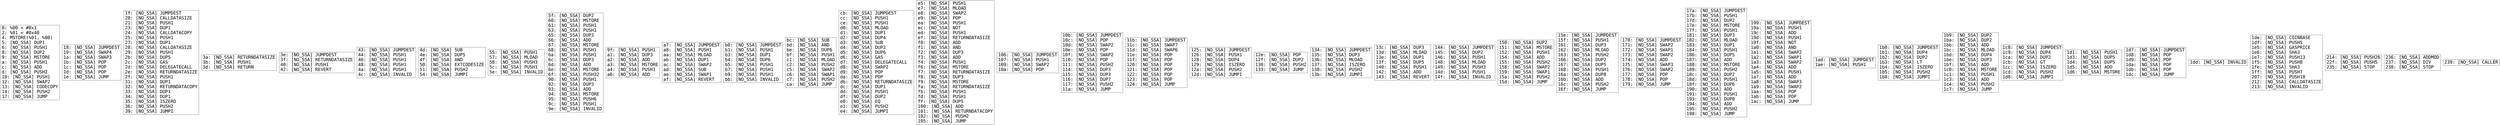 digraph "graph.cfg.gv" {
	subgraph global {
		node [fontname=Courier fontsize=30.0 rank=same shape=box]
		block_0 [label="0: %00 = #0x1\l2: %01 = #0x40\l4: MSTORE(%01, %00)\l5: [NO_SSA] DUP1\l6: [NO_SSA] PUSH1\l8: [NO_SSA] DUP2\l9: [NO_SSA] MSTORE\la: [NO_SSA] PUSH1\lc: [NO_SSA] ADD\ld: [NO_SSA] PUSH2\l10: [NO_SSA] PUSH1\l12: [NO_SSA] SWAP2\l13: [NO_SSA] CODECOPY\l14: [NO_SSA] PUSH2\l17: [NO_SSA] JUMP\l"]
		block_18 [label="18: [NO_SSA] JUMPDEST\l19: [NO_SSA] SWAP4\l1a: [NO_SSA] SWAP3\l1b: [NO_SSA] POP\l1c: [NO_SSA] POP\l1d: [NO_SSA] POP\l1e: [NO_SSA] JUMP\l"]
		block_1f [label="1f: [NO_SSA] JUMPDEST\l20: [NO_SSA] CALLDATASIZE\l21: [NO_SSA] PUSH1\l23: [NO_SSA] DUP1\l24: [NO_SSA] CALLDATACOPY\l25: [NO_SSA] PUSH1\l27: [NO_SSA] DUP1\l28: [NO_SSA] CALLDATASIZE\l29: [NO_SSA] PUSH1\l2b: [NO_SSA] DUP5\l2c: [NO_SSA] GAS\l2d: [NO_SSA] DELEGATECALL\l2e: [NO_SSA] RETURNDATASIZE\l2f: [NO_SSA] PUSH1\l31: [NO_SSA] DUP1\l32: [NO_SSA] RETURNDATACOPY\l33: [NO_SSA] DUP1\l34: [NO_SSA] DUP1\l35: [NO_SSA] ISZERO\l36: [NO_SSA] PUSH2\l39: [NO_SSA] JUMPI\l"]
		block_3a [label="3a: [NO_SSA] RETURNDATASIZE\l3b: [NO_SSA] PUSH1\l3d: [NO_SSA] RETURN\l"]
		block_3e [label="3e: [NO_SSA] JUMPDEST\l3f: [NO_SSA] RETURNDATASIZE\l40: [NO_SSA] PUSH1\l42: [NO_SSA] REVERT\l"]
		block_43 [label="43: [NO_SSA] JUMPDEST\l44: [NO_SSA] PUSH1\l46: [NO_SSA] PUSH1\l48: [NO_SSA] PUSH1\l4a: [NO_SSA] PUSH1\l4c: [NO_SSA] INVALID\l"]
		block_4d [label="4d: [NO_SSA] SUB\l4e: [NO_SSA] DUP5\l4f: [NO_SSA] AND\l50: [NO_SSA] EXTCODESIZE\l51: [NO_SSA] PUSH2\l54: [NO_SSA] JUMPI\l"]
		block_55 [label="55: [NO_SSA] PUSH1\l57: [NO_SSA] MLOAD\l58: [NO_SSA] PUSH3\l5c: [NO_SSA] PUSH1\l5e: [NO_SSA] INVALID\l"]
		block_5f [label="5f: [NO_SSA] DUP2\l60: [NO_SSA] MSTORE\l61: [NO_SSA] PUSH1\l63: [NO_SSA] PUSH1\l65: [NO_SSA] DUP3\l66: [NO_SSA] ADD\l67: [NO_SSA] MSTORE\l68: [NO_SSA] PUSH1\l6a: [NO_SSA] PUSH1\l6c: [NO_SSA] DUP3\l6d: [NO_SSA] ADD\l6e: [NO_SSA] MSTORE\l6f: [NO_SSA] PUSH32\l90: [NO_SSA] PUSH1\l92: [NO_SSA] DUP3\l93: [NO_SSA] ADD\l94: [NO_SSA] MSTORE\l95: [NO_SSA] PUSH6\l9c: [NO_SSA] PUSH1\l9e: [NO_SSA] INVALID\l"]
		block_9f [label="9f: [NO_SSA] PUSH1\la1: [NO_SSA] DUP3\la2: [NO_SSA] ADD\la3: [NO_SSA] MSTORE\la4: [NO_SSA] PUSH1\la6: [NO_SSA] ADD\l"]
		block_a7 [label="a7: [NO_SSA] JUMPDEST\la8: [NO_SSA] PUSH1\laa: [NO_SSA] MLOAD\lab: [NO_SSA] DUP1\lac: [NO_SSA] SWAP2\lad: [NO_SSA] SUB\lae: [NO_SSA] SWAP1\laf: [NO_SSA] REVERT\l"]
		block_b0 [label="b0: [NO_SSA] JUMPDEST\lb1: [NO_SSA] PUSH1\lb3: [NO_SSA] DUP1\lb4: [NO_SSA] DUP6\lb5: [NO_SSA] PUSH1\lb7: [NO_SSA] PUSH1\lb9: [NO_SSA] PUSH1\lbb: [NO_SSA] INVALID\l"]
		block_bc [label="bc: [NO_SSA] SUB\lbd: [NO_SSA] AND\lbe: [NO_SSA] DUP6\lbf: [NO_SSA] PUSH1\lc1: [NO_SSA] MLOAD\lc2: [NO_SSA] PUSH2\lc5: [NO_SSA] SWAP2\lc6: [NO_SSA] SWAP1\lc7: [NO_SSA] PUSH2\lca: [NO_SSA] JUMP\l"]
		block_cb [label="cb: [NO_SSA] JUMPDEST\lcc: [NO_SSA] PUSH1\lce: [NO_SSA] PUSH1\ld0: [NO_SSA] MLOAD\ld1: [NO_SSA] DUP1\ld2: [NO_SSA] DUP4\ld3: [NO_SSA] SUB\ld4: [NO_SSA] DUP2\ld5: [NO_SSA] DUP6\ld6: [NO_SSA] GAS\ld7: [NO_SSA] DELEGATECALL\ld8: [NO_SSA] SWAP2\ld9: [NO_SSA] POP\lda: [NO_SSA] POP\ldb: [NO_SSA] RETURNDATASIZE\ldc: [NO_SSA] DUP1\ldd: [NO_SSA] PUSH1\ldf: [NO_SSA] DUP2\le0: [NO_SSA] EQ\le1: [NO_SSA] PUSH2\le4: [NO_SSA] JUMPI\l"]
		block_e5 [label="e5: [NO_SSA] PUSH1\le7: [NO_SSA] MLOAD\le8: [NO_SSA] SWAP2\le9: [NO_SSA] POP\lea: [NO_SSA] PUSH1\lec: [NO_SSA] NOT\led: [NO_SSA] PUSH1\lef: [NO_SSA] RETURNDATASIZE\lf0: [NO_SSA] ADD\lf1: [NO_SSA] AND\lf2: [NO_SSA] DUP3\lf3: [NO_SSA] ADD\lf4: [NO_SSA] PUSH1\lf6: [NO_SSA] MSTORE\lf7: [NO_SSA] RETURNDATASIZE\lf8: [NO_SSA] DUP3\lf9: [NO_SSA] MSTORE\lfa: [NO_SSA] RETURNDATASIZE\lfb: [NO_SSA] PUSH1\lfd: [NO_SSA] PUSH1\lff: [NO_SSA] DUP5\l100: [NO_SSA] ADD\l101: [NO_SSA] RETURNDATACOPY\l102: [NO_SSA] PUSH2\l105: [NO_SSA] JUMP\l"]
		block_106 [label="106: [NO_SSA] JUMPDEST\l107: [NO_SSA] PUSH1\l109: [NO_SSA] SWAP2\l10a: [NO_SSA] POP\l"]
		block_10b [label="10b: [NO_SSA] JUMPDEST\l10c: [NO_SSA] POP\l10d: [NO_SSA] SWAP2\l10e: [NO_SSA] POP\l10f: [NO_SSA] SWAP2\l110: [NO_SSA] POP\l111: [NO_SSA] PUSH2\l114: [NO_SSA] DUP3\l115: [NO_SSA] DUP3\l116: [NO_SSA] DUP7\l117: [NO_SSA] PUSH2\l11a: [NO_SSA] JUMP\l"]
		block_11b [label="11b: [NO_SSA] JUMPDEST\l11c: [NO_SSA] SWAP7\l11d: [NO_SSA] SWAP6\l11e: [NO_SSA] POP\l11f: [NO_SSA] POP\l120: [NO_SSA] POP\l121: [NO_SSA] POP\l122: [NO_SSA] POP\l123: [NO_SSA] POP\l124: [NO_SSA] JUMP\l"]
		block_125 [label="125: [NO_SSA] JUMPDEST\l126: [NO_SSA] PUSH1\l128: [NO_SSA] DUP4\l129: [NO_SSA] ISZERO\l12a: [NO_SSA] PUSH2\l12d: [NO_SSA] JUMPI\l"]
		block_12e [label="12e: [NO_SSA] POP\l12f: [NO_SSA] DUP2\l130: [NO_SSA] PUSH2\l133: [NO_SSA] JUMP\l"]
		block_134 [label="134: [NO_SSA] JUMPDEST\l135: [NO_SSA] DUP3\l136: [NO_SSA] MLOAD\l137: [NO_SSA] ISZERO\l138: [NO_SSA] PUSH2\l13b: [NO_SSA] JUMPI\l"]
		block_13c [label="13c: [NO_SSA] DUP3\l13d: [NO_SSA] MLOAD\l13e: [NO_SSA] DUP1\l13f: [NO_SSA] DUP5\l140: [NO_SSA] PUSH1\l142: [NO_SSA] ADD\l143: [NO_SSA] REVERT\l"]
		block_144 [label="144: [NO_SSA] JUMPDEST\l145: [NO_SSA] DUP2\l146: [NO_SSA] PUSH1\l148: [NO_SSA] MLOAD\l149: [NO_SSA] PUSH3\l14d: [NO_SSA] PUSH1\l14f: [NO_SSA] INVALID\l"]
		block_150 [label="150: [NO_SSA] DUP2\l151: [NO_SSA] MSTORE\l152: [NO_SSA] PUSH1\l154: [NO_SSA] ADD\l155: [NO_SSA] PUSH2\l158: [NO_SSA] SWAP2\l159: [NO_SSA] SWAP1\l15a: [NO_SSA] PUSH2\l15d: [NO_SSA] JUMP\l"]
		block_15e [label="15e: [NO_SSA] JUMPDEST\l15f: [NO_SSA] PUSH1\l161: [NO_SSA] DUP3\l162: [NO_SSA] MLOAD\l163: [NO_SSA] PUSH2\l166: [NO_SSA] DUP2\l167: [NO_SSA] DUP5\l168: [NO_SSA] PUSH1\l16a: [NO_SSA] DUP8\l16b: [NO_SSA] ADD\l16c: [NO_SSA] PUSH2\l16f: [NO_SSA] JUMP\l"]
		block_170 [label="170: [NO_SSA] JUMPDEST\l171: [NO_SSA] SWAP2\l172: [NO_SSA] SWAP1\l173: [NO_SSA] SWAP2\l174: [NO_SSA] ADD\l175: [NO_SSA] SWAP3\l176: [NO_SSA] SWAP2\l177: [NO_SSA] POP\l178: [NO_SSA] POP\l179: [NO_SSA] JUMP\l"]
		block_17a [label="17a: [NO_SSA] JUMPDEST\l17b: [NO_SSA] PUSH1\l17d: [NO_SSA] DUP2\l17e: [NO_SSA] MSTORE\l17f: [NO_SSA] PUSH1\l181: [NO_SSA] DUP3\l182: [NO_SSA] MLOAD\l183: [NO_SSA] DUP1\l184: [NO_SSA] PUSH1\l186: [NO_SSA] DUP5\l187: [NO_SSA] ADD\l188: [NO_SSA] MSTORE\l189: [NO_SSA] PUSH2\l18c: [NO_SSA] DUP2\l18d: [NO_SSA] PUSH1\l18f: [NO_SSA] DUP6\l190: [NO_SSA] ADD\l191: [NO_SSA] PUSH1\l193: [NO_SSA] DUP8\l194: [NO_SSA] ADD\l195: [NO_SSA] PUSH2\l198: [NO_SSA] JUMP\l"]
		block_199 [label="199: [NO_SSA] JUMPDEST\l19a: [NO_SSA] PUSH1\l19c: [NO_SSA] ADD\l19d: [NO_SSA] PUSH1\l19f: [NO_SSA] NOT\l1a0: [NO_SSA] AND\l1a1: [NO_SSA] SWAP2\l1a2: [NO_SSA] SWAP1\l1a3: [NO_SSA] SWAP2\l1a4: [NO_SSA] ADD\l1a5: [NO_SSA] PUSH1\l1a7: [NO_SSA] ADD\l1a8: [NO_SSA] SWAP3\l1a9: [NO_SSA] SWAP2\l1aa: [NO_SSA] POP\l1ab: [NO_SSA] POP\l1ac: [NO_SSA] JUMP\l"]
		block_1ad [label="1ad: [NO_SSA] JUMPDEST\l1ae: [NO_SSA] PUSH1\l"]
		block_1b0 [label="1b0: [NO_SSA] JUMPDEST\l1b1: [NO_SSA] DUP4\l1b2: [NO_SSA] DUP2\l1b3: [NO_SSA] LT\l1b4: [NO_SSA] ISZERO\l1b5: [NO_SSA] PUSH2\l1b8: [NO_SSA] JUMPI\l"]
		block_1b9 [label="1b9: [NO_SSA] DUP2\l1ba: [NO_SSA] DUP2\l1bb: [NO_SSA] ADD\l1bc: [NO_SSA] MLOAD\l1bd: [NO_SSA] DUP4\l1be: [NO_SSA] DUP3\l1bf: [NO_SSA] ADD\l1c0: [NO_SSA] MSTORE\l1c1: [NO_SSA] PUSH1\l1c3: [NO_SSA] ADD\l1c4: [NO_SSA] PUSH2\l1c7: [NO_SSA] JUMP\l"]
		block_1c8 [label="1c8: [NO_SSA] JUMPDEST\l1c9: [NO_SSA] DUP4\l1ca: [NO_SSA] DUP2\l1cb: [NO_SSA] GT\l1cc: [NO_SSA] ISZERO\l1cd: [NO_SSA] PUSH2\l1d0: [NO_SSA] JUMPI\l"]
		block_1d1 [label="1d1: [NO_SSA] PUSH1\l1d3: [NO_SSA] DUP5\l1d4: [NO_SSA] DUP5\l1d5: [NO_SSA] ADD\l1d6: [NO_SSA] MSTORE\l"]
		block_1d7 [label="1d7: [NO_SSA] JUMPDEST\l1d8: [NO_SSA] POP\l1d9: [NO_SSA] POP\l1da: [NO_SSA] POP\l1db: [NO_SSA] POP\l1dc: [NO_SSA] JUMP\l"]
		block_1dd [label="1dd: [NO_SSA] INVALID\l"]
		block_1de [label="1de: [NO_SSA] COINBASE\l1df: [NO_SSA] PUSH5\l1e5: [NO_SSA] GASPRICE\l1e6: [NO_SSA] SHA3\l1e7: [NO_SSA] PUSH13\l1f5: [NO_SSA] PUSH8\l1fe: [NO_SSA] SHA3\l1ff: [NO_SSA] PUSH7\l207: [NO_SSA] PUSH10\l212: [NO_SSA] CALLDATASIZE\l213: [NO_SSA] INVALID\l"]
		block_214 [label="214: [NO_SSA] PUSH26\l22f: [NO_SSA] PUSH5\l235: [NO_SSA] STOP\l"]
		block_236 [label="236: [NO_SSA] ADDMOD\l237: [NO_SSA] DIV\l238: [NO_SSA] STOP\l"]
		block_239 [label="239: [NO_SSA] CALLER\l"]
	}
}
